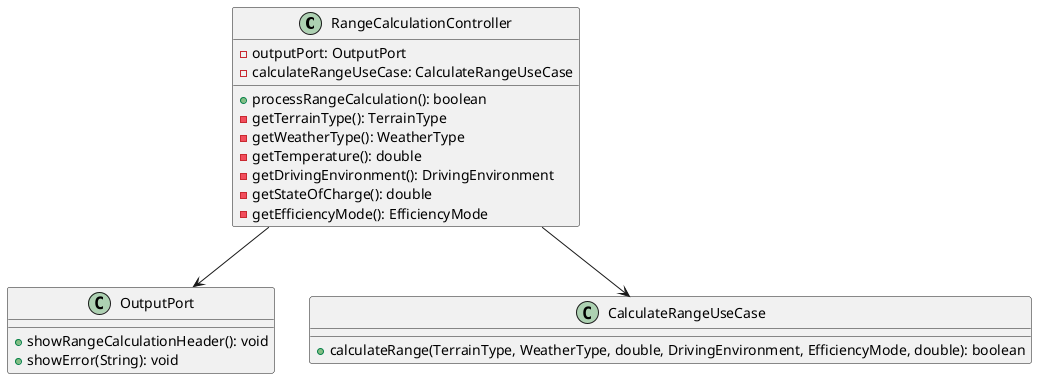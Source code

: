 @startuml
class RangeCalculationController {
    - outputPort: OutputPort
    - calculateRangeUseCase: CalculateRangeUseCase
    + processRangeCalculation(): boolean
    - getTerrainType(): TerrainType
    - getWeatherType(): WeatherType
    - getTemperature(): double
    - getDrivingEnvironment(): DrivingEnvironment
    - getStateOfCharge(): double
    - getEfficiencyMode(): EfficiencyMode
}

class OutputPort {
    + showRangeCalculationHeader(): void
    + showError(String): void
}

class CalculateRangeUseCase {
    + calculateRange(TerrainType, WeatherType, double, DrivingEnvironment, EfficiencyMode, double): boolean
}

RangeCalculationController --> OutputPort
RangeCalculationController --> CalculateRangeUseCase
@enduml 